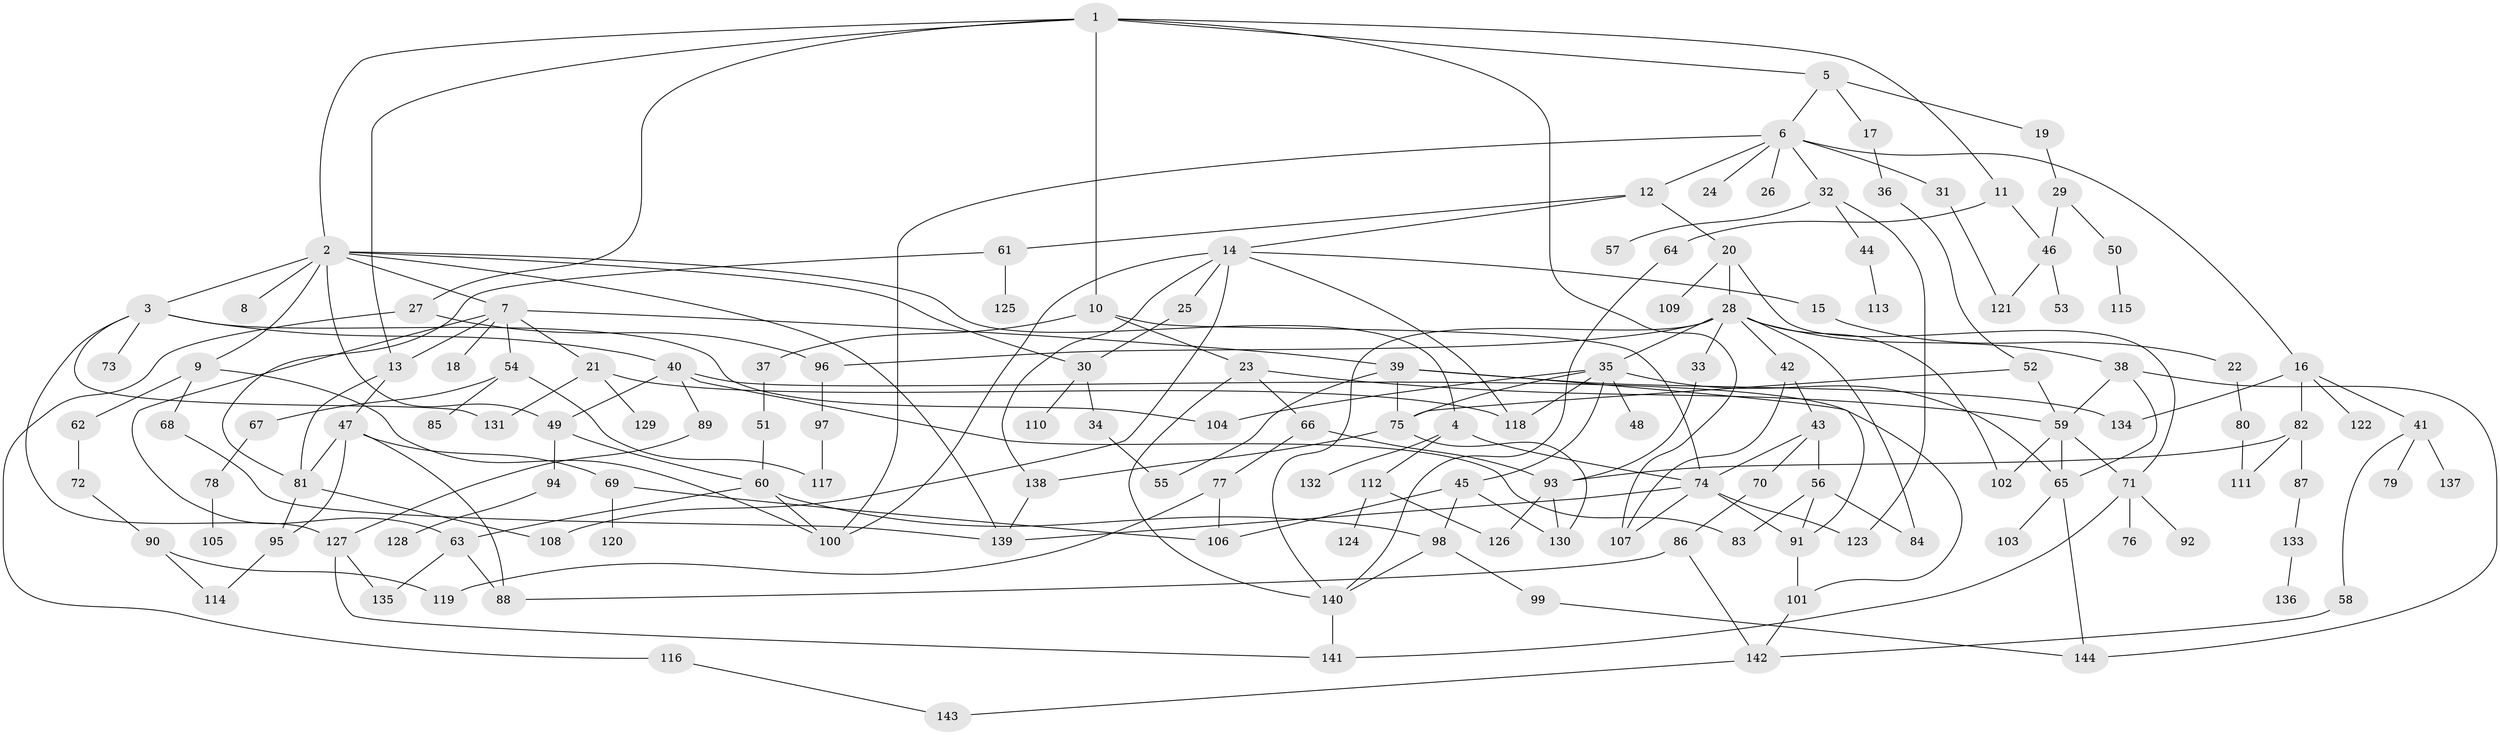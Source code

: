 // coarse degree distribution, {9: 0.02, 6: 0.05, 5: 0.09, 10: 0.02, 1: 0.23, 4: 0.12, 3: 0.13, 7: 0.05, 2: 0.27, 8: 0.02}
// Generated by graph-tools (version 1.1) at 2025/51/02/27/25 19:51:38]
// undirected, 144 vertices, 212 edges
graph export_dot {
graph [start="1"]
  node [color=gray90,style=filled];
  1;
  2;
  3;
  4;
  5;
  6;
  7;
  8;
  9;
  10;
  11;
  12;
  13;
  14;
  15;
  16;
  17;
  18;
  19;
  20;
  21;
  22;
  23;
  24;
  25;
  26;
  27;
  28;
  29;
  30;
  31;
  32;
  33;
  34;
  35;
  36;
  37;
  38;
  39;
  40;
  41;
  42;
  43;
  44;
  45;
  46;
  47;
  48;
  49;
  50;
  51;
  52;
  53;
  54;
  55;
  56;
  57;
  58;
  59;
  60;
  61;
  62;
  63;
  64;
  65;
  66;
  67;
  68;
  69;
  70;
  71;
  72;
  73;
  74;
  75;
  76;
  77;
  78;
  79;
  80;
  81;
  82;
  83;
  84;
  85;
  86;
  87;
  88;
  89;
  90;
  91;
  92;
  93;
  94;
  95;
  96;
  97;
  98;
  99;
  100;
  101;
  102;
  103;
  104;
  105;
  106;
  107;
  108;
  109;
  110;
  111;
  112;
  113;
  114;
  115;
  116;
  117;
  118;
  119;
  120;
  121;
  122;
  123;
  124;
  125;
  126;
  127;
  128;
  129;
  130;
  131;
  132;
  133;
  134;
  135;
  136;
  137;
  138;
  139;
  140;
  141;
  142;
  143;
  144;
  1 -- 2;
  1 -- 5;
  1 -- 10;
  1 -- 11;
  1 -- 13;
  1 -- 27;
  1 -- 107;
  2 -- 3;
  2 -- 4;
  2 -- 7;
  2 -- 8;
  2 -- 9;
  2 -- 30;
  2 -- 49;
  2 -- 139;
  3 -- 40;
  3 -- 73;
  3 -- 104;
  3 -- 131;
  3 -- 127;
  4 -- 112;
  4 -- 132;
  4 -- 74;
  5 -- 6;
  5 -- 17;
  5 -- 19;
  6 -- 12;
  6 -- 16;
  6 -- 24;
  6 -- 26;
  6 -- 31;
  6 -- 32;
  6 -- 100;
  7 -- 18;
  7 -- 21;
  7 -- 39;
  7 -- 54;
  7 -- 13;
  7 -- 63;
  9 -- 62;
  9 -- 68;
  9 -- 100;
  10 -- 23;
  10 -- 37;
  10 -- 74;
  11 -- 46;
  11 -- 64;
  12 -- 14;
  12 -- 20;
  12 -- 61;
  13 -- 47;
  13 -- 81;
  14 -- 15;
  14 -- 25;
  14 -- 100;
  14 -- 118;
  14 -- 138;
  14 -- 108;
  15 -- 22;
  16 -- 41;
  16 -- 82;
  16 -- 122;
  16 -- 134;
  17 -- 36;
  19 -- 29;
  20 -- 28;
  20 -- 109;
  20 -- 71;
  21 -- 129;
  21 -- 118;
  21 -- 131;
  22 -- 80;
  23 -- 66;
  23 -- 59;
  23 -- 140;
  25 -- 30;
  27 -- 96;
  27 -- 116;
  28 -- 33;
  28 -- 35;
  28 -- 38;
  28 -- 42;
  28 -- 84;
  28 -- 102;
  28 -- 96;
  28 -- 140;
  29 -- 50;
  29 -- 46;
  30 -- 34;
  30 -- 110;
  31 -- 121;
  32 -- 44;
  32 -- 57;
  32 -- 123;
  33 -- 93;
  34 -- 55;
  35 -- 45;
  35 -- 48;
  35 -- 65;
  35 -- 75;
  35 -- 104;
  35 -- 118;
  36 -- 52;
  37 -- 51;
  38 -- 144;
  38 -- 59;
  38 -- 65;
  39 -- 75;
  39 -- 55;
  39 -- 91;
  39 -- 134;
  40 -- 49;
  40 -- 89;
  40 -- 101;
  40 -- 83;
  41 -- 58;
  41 -- 79;
  41 -- 137;
  42 -- 43;
  42 -- 107;
  43 -- 56;
  43 -- 70;
  43 -- 74;
  44 -- 113;
  45 -- 98;
  45 -- 130;
  45 -- 106;
  46 -- 53;
  46 -- 121;
  47 -- 69;
  47 -- 95;
  47 -- 81;
  47 -- 88;
  49 -- 94;
  49 -- 60;
  50 -- 115;
  51 -- 60;
  52 -- 59;
  52 -- 75;
  54 -- 67;
  54 -- 85;
  54 -- 117;
  56 -- 83;
  56 -- 91;
  56 -- 84;
  58 -- 142;
  59 -- 71;
  59 -- 65;
  59 -- 102;
  60 -- 63;
  60 -- 98;
  60 -- 100;
  61 -- 81;
  61 -- 125;
  62 -- 72;
  63 -- 88;
  63 -- 135;
  64 -- 140;
  65 -- 103;
  65 -- 144;
  66 -- 77;
  66 -- 93;
  67 -- 78;
  68 -- 139;
  69 -- 106;
  69 -- 120;
  70 -- 86;
  71 -- 76;
  71 -- 92;
  71 -- 141;
  72 -- 90;
  74 -- 123;
  74 -- 139;
  74 -- 91;
  74 -- 107;
  75 -- 130;
  75 -- 138;
  77 -- 106;
  77 -- 119;
  78 -- 105;
  80 -- 111;
  81 -- 108;
  81 -- 95;
  82 -- 87;
  82 -- 93;
  82 -- 111;
  86 -- 142;
  86 -- 88;
  87 -- 133;
  89 -- 127;
  90 -- 119;
  90 -- 114;
  91 -- 101;
  93 -- 126;
  93 -- 130;
  94 -- 128;
  95 -- 114;
  96 -- 97;
  97 -- 117;
  98 -- 99;
  98 -- 140;
  99 -- 144;
  101 -- 142;
  112 -- 124;
  112 -- 126;
  116 -- 143;
  127 -- 135;
  127 -- 141;
  133 -- 136;
  138 -- 139;
  140 -- 141;
  142 -- 143;
}
